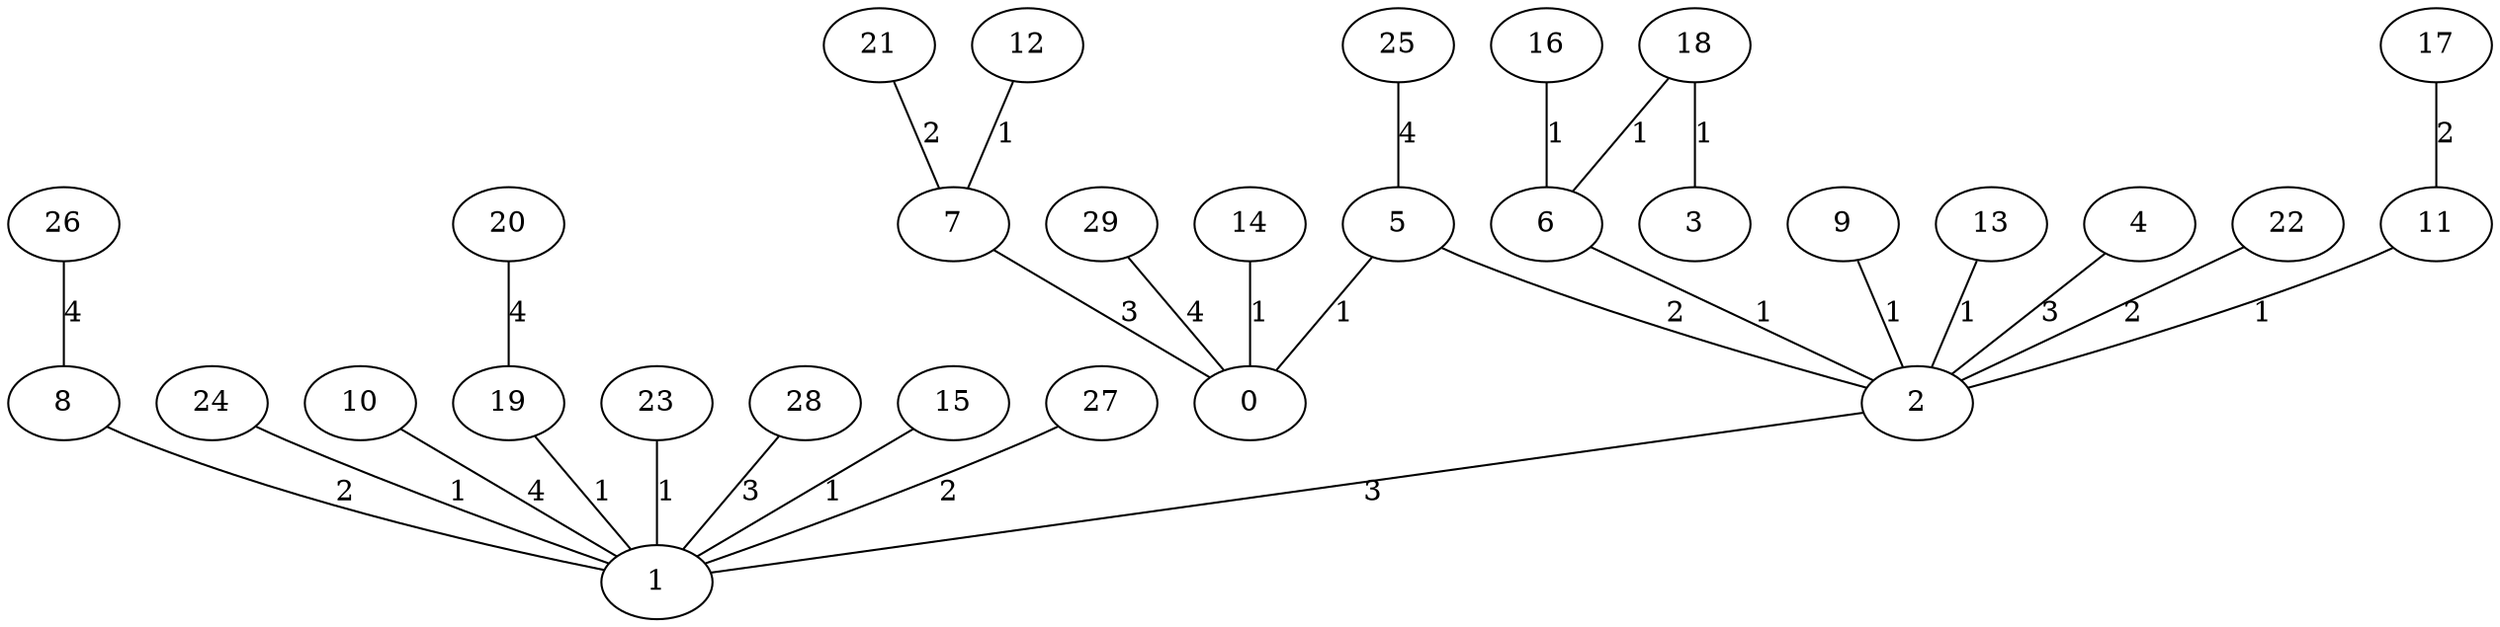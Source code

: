 graph{
   11;
   16;
   5;
   8;
   7;
   1;
   2;
   24;
   6;
   10;
   21;
   9;
   18;
   13;
   29;
   4;
   17;
   12;
   26;
   20;
   3;
   0;
   19;
   23;
   25;
   28;
   15;
   27;
   22;
   14;
   15 -- 1 [label="1"];
   29 -- 0 [label="4"];
   10 -- 1 [label="4"];
   4 -- 2 [label="3"];
   25 -- 5 [label="4"];
   18 -- 6 [label="1"];
   6 -- 2 [label="1"];
   23 -- 1 [label="1"];
   19 -- 1 [label="1"];
   14 -- 0 [label="1"];
   11 -- 2 [label="1"];
   22 -- 2 [label="2"];
   26 -- 8 [label="4"];
   8 -- 1 [label="2"];
   5 -- 2 [label="2"];
   16 -- 6 [label="1"];
   20 -- 19 [label="4"];
   28 -- 1 [label="3"];
   12 -- 7 [label="1"];
   21 -- 7 [label="2"];
   13 -- 2 [label="1"];
   18 -- 3 [label="1"];
   9 -- 2 [label="1"];
   27 -- 1 [label="2"];
   5 -- 0 [label="1"];
   7 -- 0 [label="3"];
   24 -- 1 [label="1"];
   17 -- 11 [label="2"];
   2 -- 1 [label="3"];
}